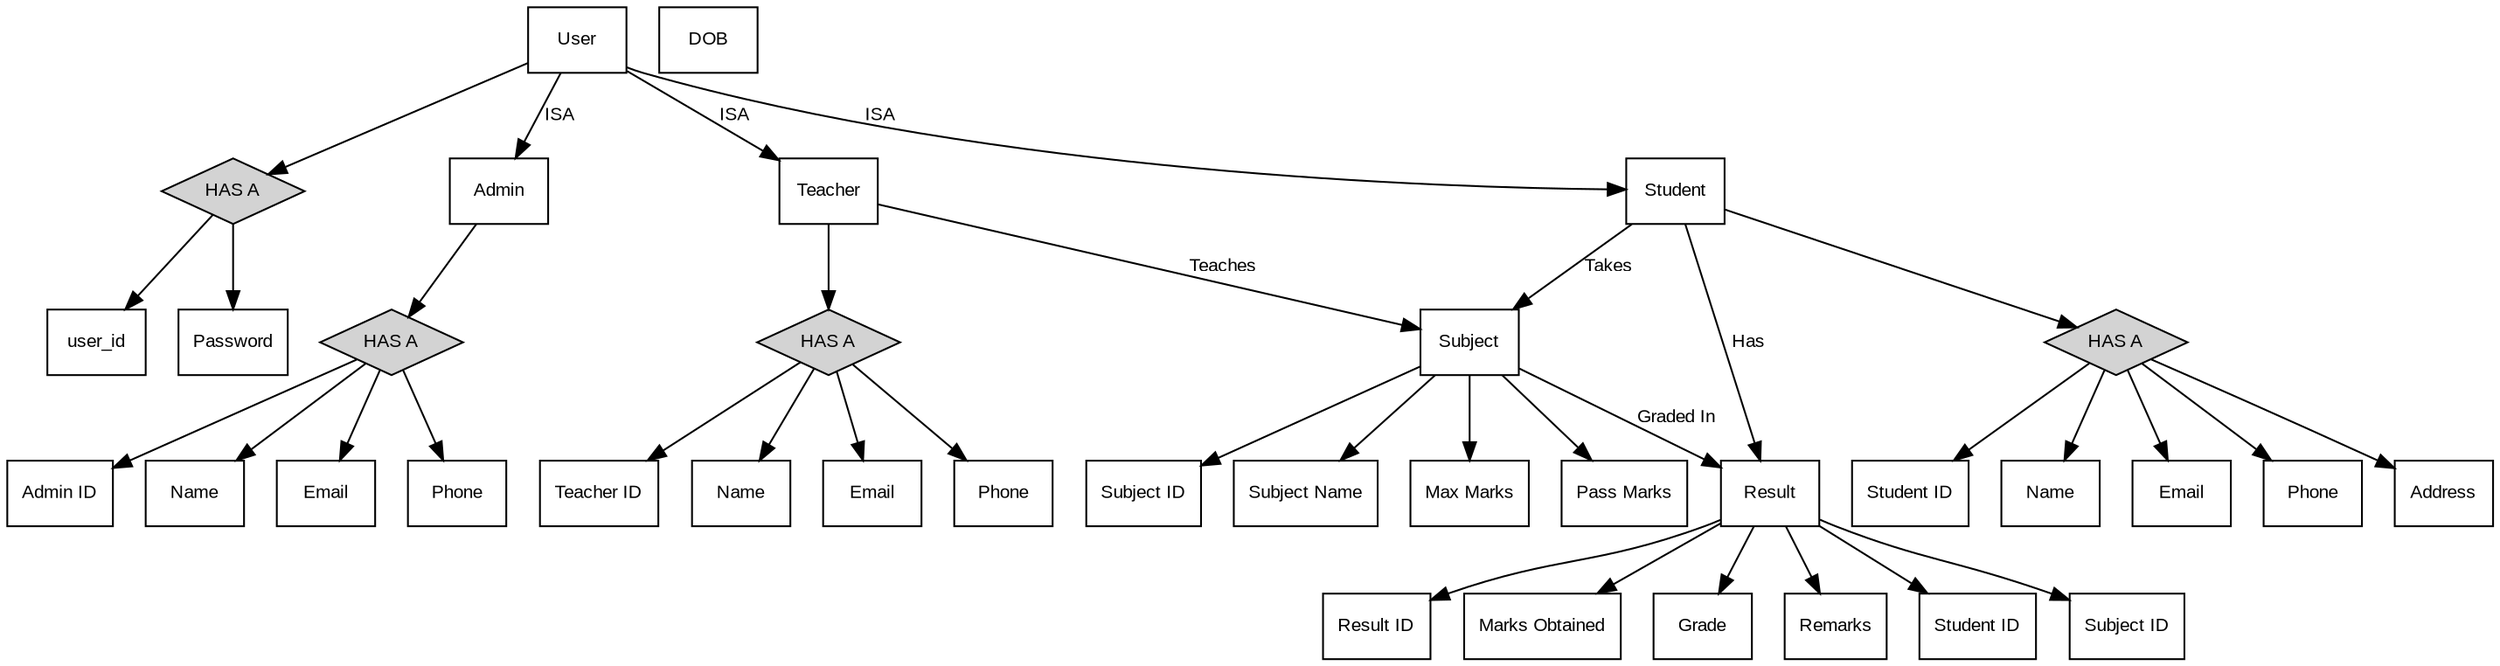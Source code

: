 digraph ER_Diagram {
    
    node [shape=rect, color=black, fontname=Arial, fontsize=10];
    edge [fontsize=10, fontname=Arial, color=black];

    // User Entity
    User [label="User"];
    user_has [label="HAS A" shape=diamond, style=filled, fillcolor=lightgrey];
    user_id [label="user_id" shape=rect];
    password [label="Password" shape=rect];

    // Admin Entity
    Admin [label="Admin"];
    admin_has [label="HAS A" shape=diamond, style=filled, fillcolor=lightgrey];
    admin_id [label="Admin ID" shape=rect];
    admin_name [label="Name" shape=rect];
    admin_email [label="Email" shape=rect];
    admin_phone [label="Phone" shape=rect];

    // Teacher Entity
    Teacher [label="Teacher"];
    teacher_has [label="HAS A" shape=diamond, style=filled, fillcolor=lightgrey];
    teacher_id [label="Teacher ID" shape=rect];
    teacher_name [label="Name" shape=rect];
    teacher_email [label="Email" shape=rect];
    teacher_phone [label="Phone" shape=rect];

    // Student Entity
    Student [label="Student"];
    student_has [label="HAS A" shape=diamond, style=filled, fillcolor=lightgrey];
    student_id [label="Student ID" shape=rect];
    student_name [label="Name" shape=rect];
    student_dob [label="DOB" shape=rect];
    student_email [label="Email" shape=rect];
    student_phone [label="Phone" shape=rect];
    student_address [label="Address" shape=rect];

    // Subject Entity
    Subject [label="Subject"];
    subject_id [label="Subject ID" shape=rect];
    subject_name [label="Subject Name" shape=rect];
    max_marks [label="Max Marks" shape=rect];
    pass_marks [label="Pass Marks" shape=rect];

    // Result Entity
    Result [label="Result"];
    result_id [label="Result ID" shape=rect];
    marks_obtained [label="Marks Obtained" shape=rect];
    grade [label="Grade" shape=rect];
    remarks [label="Remarks" shape=rect];
    result_student_id [label="Student ID" shape=rect];
    result_subject_id [label="Subject ID" shape=rect];

    // Connections and Relationships
    User -> user_has;
    user_has -> user_id;
    user_has -> password;

    Admin -> admin_has;
    admin_has -> admin_id;
    admin_has -> admin_name;
    admin_has -> admin_email;
    admin_has -> admin_phone;

    Teacher -> teacher_has;
    teacher_has -> teacher_id;
    teacher_has -> teacher_name;
    teacher_has -> teacher_email;
    teacher_has -> teacher_phone;

    Student -> student_has;
    student_has -> student_id;
    student_has -> student_name;
    student_has -> student_email;
    student_has -> student_phone;
    student_has -> student_address;

    Subject -> subject_id;
    Subject -> subject_name;
    Subject -> max_marks;
    Subject -> pass_marks;

    Result -> result_id;
    Result -> marks_obtained;
    Result -> grade;
    Result -> remarks;
    Result -> result_student_id;
    Result -> result_subject_id;

    // Relationships
    User -> Admin [label="ISA" weight=1];
    User -> Teacher [label="ISA" weight=1];
    User -> Student [label="ISA" weight=1];

    Student -> Result [label="Has" weight=1];
    Subject -> Result [label="Graded In" weight=1];
    Student -> Subject [label="Takes" weight=1];
    Teacher -> Subject [label="Teaches" weight=1];
}
